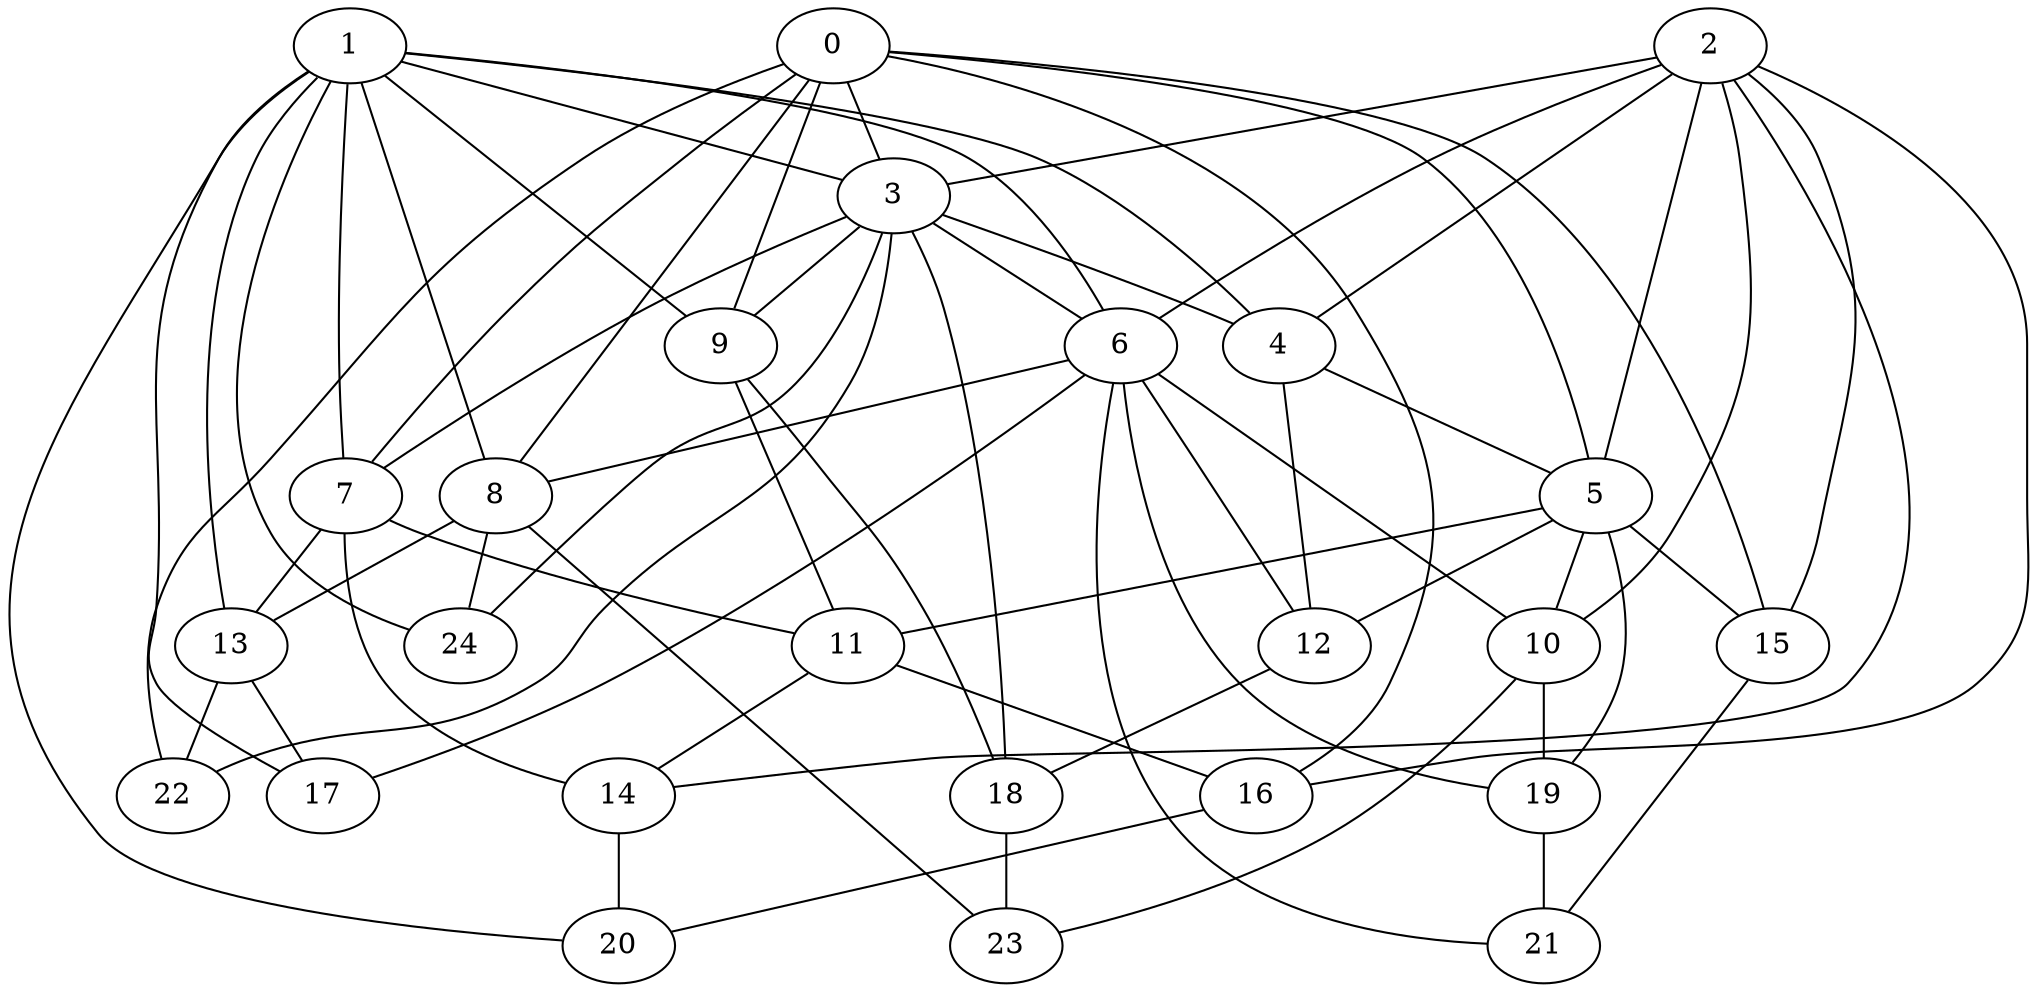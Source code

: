 strict graph "barabasi_albert_graph(25,3)" {
0;
1;
2;
3;
4;
5;
6;
7;
8;
9;
10;
11;
12;
13;
14;
15;
16;
17;
18;
19;
20;
21;
22;
23;
24;
0 -- 3  [is_available=True, prob="0.755317417526"];
0 -- 5  [is_available=True, prob="0.0958109415566"];
0 -- 7  [is_available=True, prob="0.861548009681"];
0 -- 8  [is_available=True, prob="0.0412448436061"];
0 -- 9  [is_available=True, prob="0.384163808129"];
0 -- 15  [is_available=True, prob="0.574375969151"];
0 -- 16  [is_available=True, prob="1.0"];
0 -- 22  [is_available=True, prob="0.667697023004"];
1 -- 3  [is_available=True, prob="0.49924278167"];
1 -- 4  [is_available=True, prob="1.0"];
1 -- 6  [is_available=True, prob="0.0691785719973"];
1 -- 7  [is_available=True, prob="1.0"];
1 -- 8  [is_available=True, prob="0.675998427409"];
1 -- 9  [is_available=True, prob="0.0153365035802"];
1 -- 13  [is_available=True, prob="1.0"];
1 -- 17  [is_available=True, prob="0.599020771419"];
1 -- 20  [is_available=True, prob="0.971785725339"];
1 -- 24  [is_available=True, prob="1.0"];
2 -- 3  [is_available=True, prob="0.595954698938"];
2 -- 4  [is_available=True, prob="0.202294206311"];
2 -- 5  [is_available=True, prob="0.775487411249"];
2 -- 6  [is_available=True, prob="0.884323331985"];
2 -- 10  [is_available=True, prob="1.0"];
2 -- 14  [is_available=True, prob="1.0"];
2 -- 15  [is_available=True, prob="0.782850599782"];
2 -- 16  [is_available=True, prob="0.987605299844"];
3 -- 4  [is_available=True, prob="0.890103599898"];
3 -- 6  [is_available=True, prob="0.888516623391"];
3 -- 7  [is_available=True, prob="1.0"];
3 -- 9  [is_available=True, prob="0.842323362592"];
3 -- 18  [is_available=True, prob="0.302170481569"];
3 -- 22  [is_available=True, prob="1.0"];
3 -- 24  [is_available=True, prob="0.781405380416"];
4 -- 12  [is_available=True, prob="1.0"];
4 -- 5  [is_available=True, prob="0.491421302396"];
5 -- 10  [is_available=True, prob="1.0"];
5 -- 11  [is_available=True, prob="0.0573961359037"];
5 -- 12  [is_available=True, prob="0.992955061183"];
5 -- 15  [is_available=True, prob="0.0829706364819"];
5 -- 19  [is_available=True, prob="0.711683225747"];
6 -- 8  [is_available=True, prob="0.659024337145"];
6 -- 10  [is_available=True, prob="0.179552995809"];
6 -- 12  [is_available=True, prob="0.806833108281"];
6 -- 17  [is_available=True, prob="1.0"];
6 -- 19  [is_available=True, prob="0.961173281504"];
6 -- 21  [is_available=True, prob="0.455689938836"];
7 -- 11  [is_available=True, prob="1.0"];
7 -- 13  [is_available=True, prob="0.30370716749"];
7 -- 14  [is_available=True, prob="0.603208750928"];
8 -- 13  [is_available=True, prob="0.493564790726"];
8 -- 23  [is_available=True, prob="0.3298853557"];
8 -- 24  [is_available=True, prob="0.286194011457"];
9 -- 18  [is_available=True, prob="0.718460470836"];
9 -- 11  [is_available=True, prob="0.630879432425"];
10 -- 19  [is_available=True, prob="0.696714229078"];
10 -- 23  [is_available=True, prob="0.275015861034"];
11 -- 16  [is_available=True, prob="0.841854174522"];
11 -- 14  [is_available=True, prob="1.0"];
12 -- 18  [is_available=True, prob="0.512383745056"];
13 -- 17  [is_available=True, prob="0.770057123672"];
13 -- 22  [is_available=True, prob="1.0"];
14 -- 20  [is_available=True, prob="1.0"];
15 -- 21  [is_available=True, prob="0.322603774297"];
16 -- 20  [is_available=True, prob="0.123454309023"];
18 -- 23  [is_available=True, prob="0.86020008064"];
19 -- 21  [is_available=True, prob="1.0"];
}
